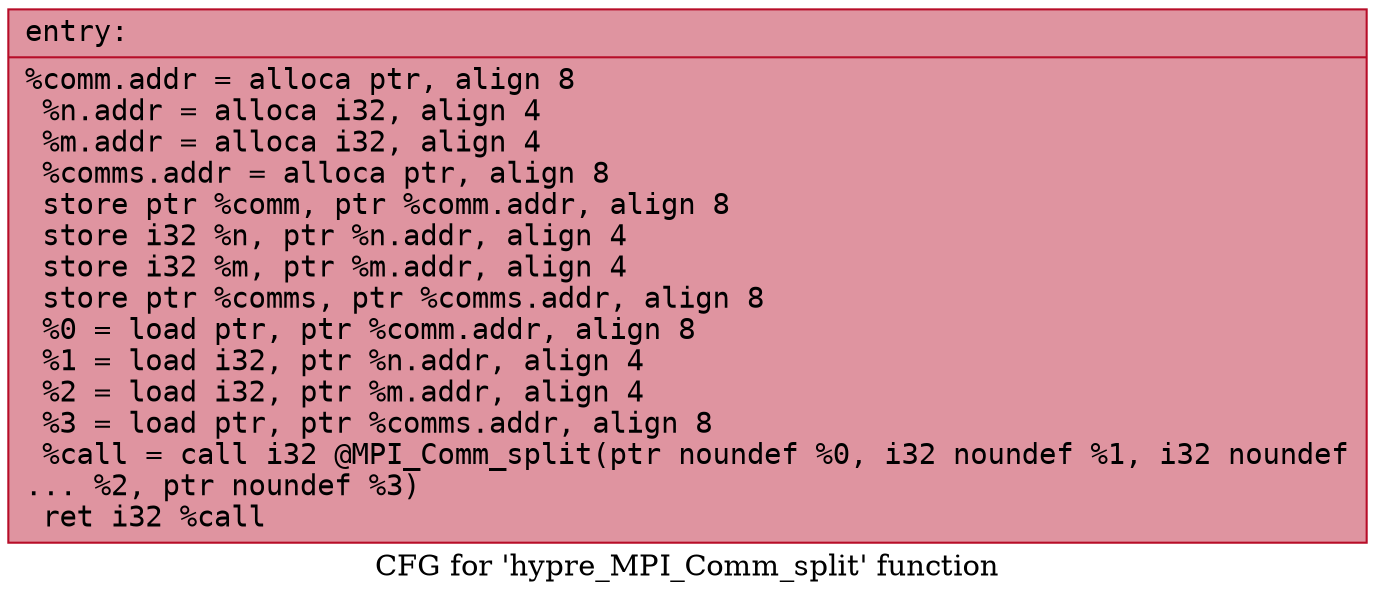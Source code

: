 digraph "CFG for 'hypre_MPI_Comm_split' function" {
	label="CFG for 'hypre_MPI_Comm_split' function";

	Node0x5555d66201b0 [shape=record,color="#b70d28ff", style=filled, fillcolor="#b70d2870" fontname="Courier",label="{entry:\l|  %comm.addr = alloca ptr, align 8\l  %n.addr = alloca i32, align 4\l  %m.addr = alloca i32, align 4\l  %comms.addr = alloca ptr, align 8\l  store ptr %comm, ptr %comm.addr, align 8\l  store i32 %n, ptr %n.addr, align 4\l  store i32 %m, ptr %m.addr, align 4\l  store ptr %comms, ptr %comms.addr, align 8\l  %0 = load ptr, ptr %comm.addr, align 8\l  %1 = load i32, ptr %n.addr, align 4\l  %2 = load i32, ptr %m.addr, align 4\l  %3 = load ptr, ptr %comms.addr, align 8\l  %call = call i32 @MPI_Comm_split(ptr noundef %0, i32 noundef %1, i32 noundef\l... %2, ptr noundef %3)\l  ret i32 %call\l}"];
}
